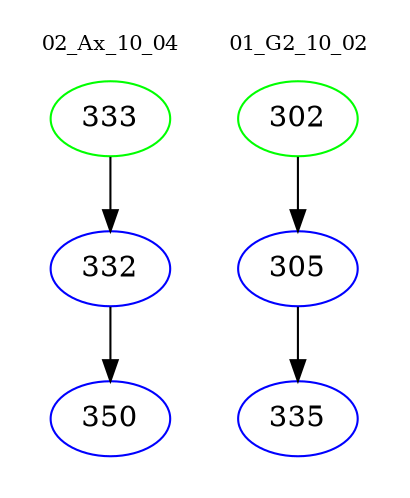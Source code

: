 digraph{
subgraph cluster_0 {
color = white
label = "02_Ax_10_04";
fontsize=10;
T0_333 [label="333", color="green"]
T0_333 -> T0_332 [color="black"]
T0_332 [label="332", color="blue"]
T0_332 -> T0_350 [color="black"]
T0_350 [label="350", color="blue"]
}
subgraph cluster_1 {
color = white
label = "01_G2_10_02";
fontsize=10;
T1_302 [label="302", color="green"]
T1_302 -> T1_305 [color="black"]
T1_305 [label="305", color="blue"]
T1_305 -> T1_335 [color="black"]
T1_335 [label="335", color="blue"]
}
}
